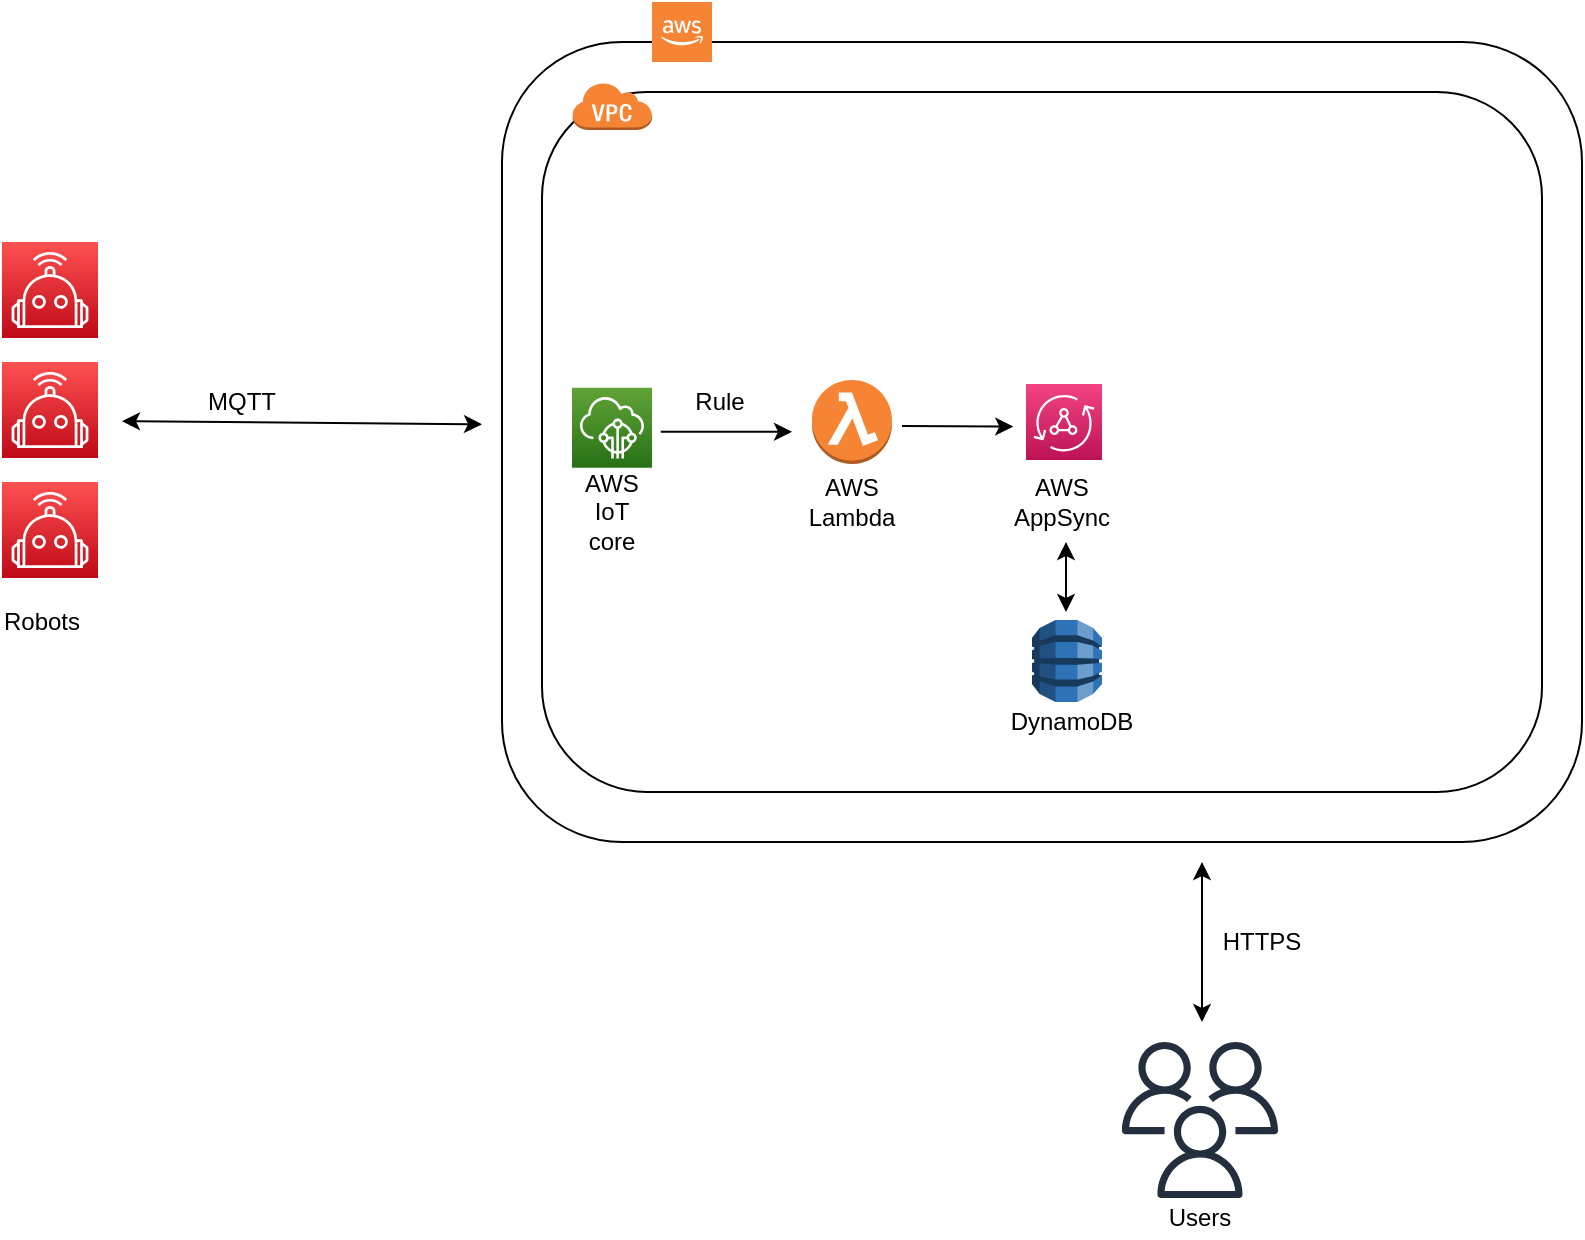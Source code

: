 <mxfile version="14.9.6" type="device"><diagram id="DvfDlWT3eugvfe8ufDmy" name="Page-1"><mxGraphModel dx="1014" dy="529" grid="1" gridSize="10" guides="1" tooltips="1" connect="1" arrows="1" fold="1" page="1" pageScale="1" pageWidth="850" pageHeight="1100" math="0" shadow="0"><root><mxCell id="0"/><mxCell id="1" parent="0"/><mxCell id="vvRZrIsYKTEpw2V3dLKD-1" value="" style="rounded=1;whiteSpace=wrap;html=1;" vertex="1" parent="1"><mxGeometry x="320" y="170" width="540" height="400" as="geometry"/></mxCell><mxCell id="vvRZrIsYKTEpw2V3dLKD-2" value="" style="outlineConnect=0;dashed=0;verticalLabelPosition=bottom;verticalAlign=top;align=center;html=1;shape=mxgraph.aws3.cloud_2;fillColor=#F58534;gradientColor=none;" vertex="1" parent="1"><mxGeometry x="395" y="150" width="30" height="30" as="geometry"/></mxCell><mxCell id="vvRZrIsYKTEpw2V3dLKD-3" value="" style="points=[[0,0,0],[0.25,0,0],[0.5,0,0],[0.75,0,0],[1,0,0],[0,1,0],[0.25,1,0],[0.5,1,0],[0.75,1,0],[1,1,0],[0,0.25,0],[0,0.5,0],[0,0.75,0],[1,0.25,0],[1,0.5,0],[1,0.75,0]];outlineConnect=0;fontColor=#232F3E;gradientColor=#FE5151;gradientDirection=north;fillColor=#BE0917;strokeColor=#ffffff;dashed=0;verticalLabelPosition=bottom;verticalAlign=top;align=center;html=1;fontSize=12;fontStyle=0;aspect=fixed;shape=mxgraph.aws4.resourceIcon;resIcon=mxgraph.aws4.robotics;" vertex="1" parent="1"><mxGeometry x="70" y="270" width="48" height="48" as="geometry"/></mxCell><mxCell id="vvRZrIsYKTEpw2V3dLKD-6" value="" style="points=[[0,0,0],[0.25,0,0],[0.5,0,0],[0.75,0,0],[1,0,0],[0,1,0],[0.25,1,0],[0.5,1,0],[0.75,1,0],[1,1,0],[0,0.25,0],[0,0.5,0],[0,0.75,0],[1,0.25,0],[1,0.5,0],[1,0.75,0]];outlineConnect=0;fontColor=#232F3E;gradientColor=#FE5151;gradientDirection=north;fillColor=#BE0917;strokeColor=#ffffff;dashed=0;verticalLabelPosition=bottom;verticalAlign=top;align=center;html=1;fontSize=12;fontStyle=0;aspect=fixed;shape=mxgraph.aws4.resourceIcon;resIcon=mxgraph.aws4.robotics;" vertex="1" parent="1"><mxGeometry x="70" y="330" width="48" height="48" as="geometry"/></mxCell><mxCell id="vvRZrIsYKTEpw2V3dLKD-7" value="" style="points=[[0,0,0],[0.25,0,0],[0.5,0,0],[0.75,0,0],[1,0,0],[0,1,0],[0.25,1,0],[0.5,1,0],[0.75,1,0],[1,1,0],[0,0.25,0],[0,0.5,0],[0,0.75,0],[1,0.25,0],[1,0.5,0],[1,0.75,0]];outlineConnect=0;fontColor=#232F3E;gradientColor=#FE5151;gradientDirection=north;fillColor=#BE0917;strokeColor=#ffffff;dashed=0;verticalLabelPosition=bottom;verticalAlign=top;align=center;html=1;fontSize=12;fontStyle=0;aspect=fixed;shape=mxgraph.aws4.resourceIcon;resIcon=mxgraph.aws4.robotics;" vertex="1" parent="1"><mxGeometry x="70" y="390" width="48" height="48" as="geometry"/></mxCell><mxCell id="vvRZrIsYKTEpw2V3dLKD-9" value="" style="endArrow=classic;startArrow=classic;html=1;exitX=0;exitY=0.5;exitDx=0;exitDy=0;exitPerimeter=0;" edge="1" parent="1"><mxGeometry width="50" height="50" relative="1" as="geometry"><mxPoint x="310.0" y="361.125" as="sourcePoint"/><mxPoint x="130" y="359.58" as="targetPoint"/></mxGeometry></mxCell><mxCell id="vvRZrIsYKTEpw2V3dLKD-10" value="MQTT" style="text;html=1;strokeColor=none;fillColor=none;align=center;verticalAlign=middle;whiteSpace=wrap;rounded=0;" vertex="1" parent="1"><mxGeometry x="170" y="340" width="40" height="20" as="geometry"/></mxCell><mxCell id="vvRZrIsYKTEpw2V3dLKD-11" value="Robots" style="text;html=1;strokeColor=none;fillColor=none;align=center;verticalAlign=middle;whiteSpace=wrap;rounded=0;" vertex="1" parent="1"><mxGeometry x="70" y="450" width="40" height="20" as="geometry"/></mxCell><mxCell id="vvRZrIsYKTEpw2V3dLKD-20" value="" style="rounded=1;whiteSpace=wrap;html=1;" vertex="1" parent="1"><mxGeometry x="340" y="195" width="500" height="350" as="geometry"/></mxCell><mxCell id="vvRZrIsYKTEpw2V3dLKD-21" value="" style="outlineConnect=0;dashed=0;verticalLabelPosition=bottom;verticalAlign=top;align=center;html=1;shape=mxgraph.aws3.virtual_private_cloud;fillColor=#F58534;gradientColor=none;" vertex="1" parent="1"><mxGeometry x="355" y="190" width="40" height="24" as="geometry"/></mxCell><mxCell id="vvRZrIsYKTEpw2V3dLKD-23" value="AWS IoT core" style="text;html=1;strokeColor=none;fillColor=none;align=center;verticalAlign=middle;whiteSpace=wrap;rounded=0;" vertex="1" parent="1"><mxGeometry x="355" y="394.88" width="40" height="20" as="geometry"/></mxCell><mxCell id="vvRZrIsYKTEpw2V3dLKD-24" value="" style="outlineConnect=0;dashed=0;verticalLabelPosition=bottom;verticalAlign=top;align=center;html=1;shape=mxgraph.aws3.lambda_function;fillColor=#F58534;gradientColor=none;" vertex="1" parent="1"><mxGeometry x="475" y="339" width="40" height="42" as="geometry"/></mxCell><mxCell id="vvRZrIsYKTEpw2V3dLKD-25" value="AWS Lambda" style="text;html=1;strokeColor=none;fillColor=none;align=center;verticalAlign=middle;whiteSpace=wrap;rounded=0;" vertex="1" parent="1"><mxGeometry x="475" y="390" width="40" height="20" as="geometry"/></mxCell><mxCell id="vvRZrIsYKTEpw2V3dLKD-26" value="" style="endArrow=classic;html=1;" edge="1" parent="1"><mxGeometry width="50" height="50" relative="1" as="geometry"><mxPoint x="399.38" y="364.88" as="sourcePoint"/><mxPoint x="465.0" y="364.88" as="targetPoint"/></mxGeometry></mxCell><mxCell id="vvRZrIsYKTEpw2V3dLKD-27" value="Rule" style="text;html=1;strokeColor=none;fillColor=none;align=center;verticalAlign=middle;whiteSpace=wrap;rounded=0;" vertex="1" parent="1"><mxGeometry x="409.38" y="340" width="40" height="20" as="geometry"/></mxCell><mxCell id="vvRZrIsYKTEpw2V3dLKD-28" value="" style="points=[[0,0,0],[0.25,0,0],[0.5,0,0],[0.75,0,0],[1,0,0],[0,1,0],[0.25,1,0],[0.5,1,0],[0.75,1,0],[1,1,0],[0,0.25,0],[0,0.5,0],[0,0.75,0],[1,0.25,0],[1,0.5,0],[1,0.75,0]];outlineConnect=0;fontColor=#232F3E;gradientColor=#60A337;gradientDirection=north;fillColor=#277116;strokeColor=#ffffff;dashed=0;verticalLabelPosition=bottom;verticalAlign=top;align=center;html=1;fontSize=12;fontStyle=0;aspect=fixed;shape=mxgraph.aws4.resourceIcon;resIcon=mxgraph.aws4.iot_core;" vertex="1" parent="1"><mxGeometry x="355" y="342.88" width="40" height="40" as="geometry"/></mxCell><mxCell id="vvRZrIsYKTEpw2V3dLKD-29" value="" style="outlineConnect=0;fontColor=#232F3E;gradientColor=none;fillColor=#232F3E;strokeColor=none;dashed=0;verticalLabelPosition=bottom;verticalAlign=top;align=center;html=1;fontSize=12;fontStyle=0;aspect=fixed;pointerEvents=1;shape=mxgraph.aws4.users;" vertex="1" parent="1"><mxGeometry x="630" y="670" width="78" height="78" as="geometry"/></mxCell><mxCell id="vvRZrIsYKTEpw2V3dLKD-30" value="" style="endArrow=classic;startArrow=classic;html=1;" edge="1" parent="1"><mxGeometry width="50" height="50" relative="1" as="geometry"><mxPoint x="670" y="660" as="sourcePoint"/><mxPoint x="670" y="580" as="targetPoint"/></mxGeometry></mxCell><mxCell id="vvRZrIsYKTEpw2V3dLKD-31" value="HTTPS" style="text;html=1;strokeColor=none;fillColor=none;align=center;verticalAlign=middle;whiteSpace=wrap;rounded=0;" vertex="1" parent="1"><mxGeometry x="680" y="610" width="40" height="20" as="geometry"/></mxCell><mxCell id="vvRZrIsYKTEpw2V3dLKD-32" value="Users" style="text;html=1;strokeColor=none;fillColor=none;align=center;verticalAlign=middle;whiteSpace=wrap;rounded=0;" vertex="1" parent="1"><mxGeometry x="649" y="748" width="40" height="20" as="geometry"/></mxCell><mxCell id="vvRZrIsYKTEpw2V3dLKD-35" value="" style="points=[[0,0,0],[0.25,0,0],[0.5,0,0],[0.75,0,0],[1,0,0],[0,1,0],[0.25,1,0],[0.5,1,0],[0.75,1,0],[1,1,0],[0,0.25,0],[0,0.5,0],[0,0.75,0],[1,0.25,0],[1,0.5,0],[1,0.75,0]];outlineConnect=0;fontColor=#232F3E;gradientColor=#F34482;gradientDirection=north;fillColor=#BC1356;strokeColor=#ffffff;dashed=0;verticalLabelPosition=bottom;verticalAlign=top;align=center;html=1;fontSize=12;fontStyle=0;aspect=fixed;shape=mxgraph.aws4.resourceIcon;resIcon=mxgraph.aws4.appsync;" vertex="1" parent="1"><mxGeometry x="582" y="341" width="38" height="38" as="geometry"/></mxCell><mxCell id="vvRZrIsYKTEpw2V3dLKD-36" value="" style="endArrow=classic;html=1;" edge="1" parent="1"><mxGeometry width="50" height="50" relative="1" as="geometry"><mxPoint x="520" y="362" as="sourcePoint"/><mxPoint x="575.62" y="362.29" as="targetPoint"/></mxGeometry></mxCell><mxCell id="vvRZrIsYKTEpw2V3dLKD-37" value="" style="outlineConnect=0;dashed=0;verticalLabelPosition=bottom;verticalAlign=top;align=center;html=1;shape=mxgraph.aws3.dynamo_db;fillColor=#2E73B8;gradientColor=none;" vertex="1" parent="1"><mxGeometry x="585" y="459" width="35" height="41" as="geometry"/></mxCell><mxCell id="vvRZrIsYKTEpw2V3dLKD-38" value="DynamoDB" style="text;html=1;strokeColor=none;fillColor=none;align=center;verticalAlign=middle;whiteSpace=wrap;rounded=0;" vertex="1" parent="1"><mxGeometry x="585" y="500" width="40" height="20" as="geometry"/></mxCell><mxCell id="vvRZrIsYKTEpw2V3dLKD-39" value="" style="endArrow=classic;startArrow=classic;html=1;" edge="1" parent="1"><mxGeometry width="50" height="50" relative="1" as="geometry"><mxPoint x="602" y="455" as="sourcePoint"/><mxPoint x="602" y="420" as="targetPoint"/></mxGeometry></mxCell><mxCell id="vvRZrIsYKTEpw2V3dLKD-40" value="AWS AppSync" style="text;html=1;strokeColor=none;fillColor=none;align=center;verticalAlign=middle;whiteSpace=wrap;rounded=0;" vertex="1" parent="1"><mxGeometry x="585" y="390" width="30" height="19" as="geometry"/></mxCell></root></mxGraphModel></diagram></mxfile>